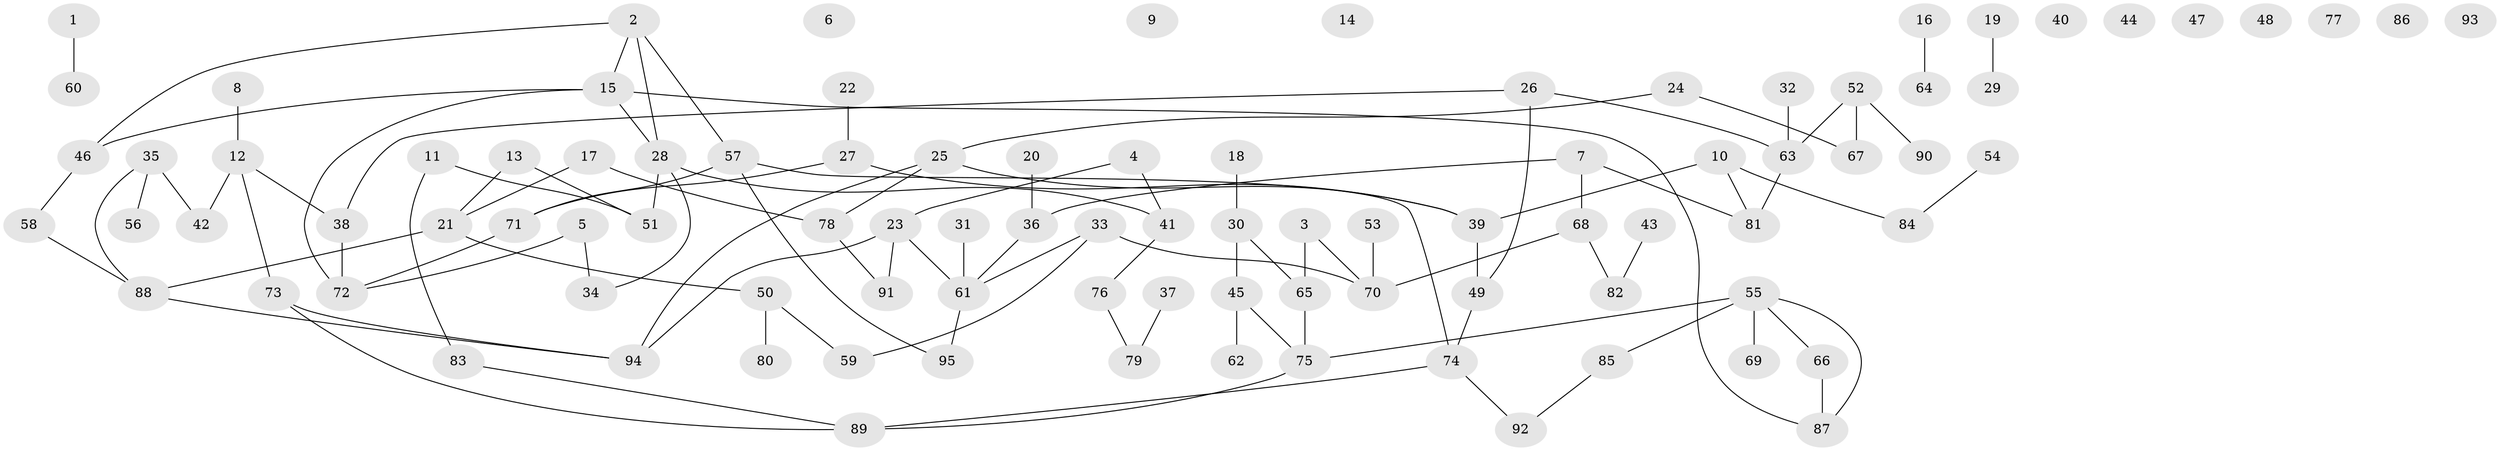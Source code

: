 // coarse degree distribution, {0: 0.30952380952380953, 7: 0.07142857142857142, 5: 0.07142857142857142, 3: 0.11904761904761904, 6: 0.07142857142857142, 2: 0.14285714285714285, 1: 0.16666666666666666, 4: 0.047619047619047616}
// Generated by graph-tools (version 1.1) at 2025/16/03/04/25 18:16:42]
// undirected, 95 vertices, 107 edges
graph export_dot {
graph [start="1"]
  node [color=gray90,style=filled];
  1;
  2;
  3;
  4;
  5;
  6;
  7;
  8;
  9;
  10;
  11;
  12;
  13;
  14;
  15;
  16;
  17;
  18;
  19;
  20;
  21;
  22;
  23;
  24;
  25;
  26;
  27;
  28;
  29;
  30;
  31;
  32;
  33;
  34;
  35;
  36;
  37;
  38;
  39;
  40;
  41;
  42;
  43;
  44;
  45;
  46;
  47;
  48;
  49;
  50;
  51;
  52;
  53;
  54;
  55;
  56;
  57;
  58;
  59;
  60;
  61;
  62;
  63;
  64;
  65;
  66;
  67;
  68;
  69;
  70;
  71;
  72;
  73;
  74;
  75;
  76;
  77;
  78;
  79;
  80;
  81;
  82;
  83;
  84;
  85;
  86;
  87;
  88;
  89;
  90;
  91;
  92;
  93;
  94;
  95;
  1 -- 60;
  2 -- 15;
  2 -- 28;
  2 -- 46;
  2 -- 57;
  3 -- 65;
  3 -- 70;
  4 -- 23;
  4 -- 41;
  5 -- 34;
  5 -- 72;
  7 -- 36;
  7 -- 68;
  7 -- 81;
  8 -- 12;
  10 -- 39;
  10 -- 81;
  10 -- 84;
  11 -- 51;
  11 -- 83;
  12 -- 38;
  12 -- 42;
  12 -- 73;
  13 -- 21;
  13 -- 51;
  15 -- 28;
  15 -- 46;
  15 -- 72;
  15 -- 87;
  16 -- 64;
  17 -- 21;
  17 -- 78;
  18 -- 30;
  19 -- 29;
  20 -- 36;
  21 -- 50;
  21 -- 88;
  22 -- 27;
  23 -- 61;
  23 -- 91;
  23 -- 94;
  24 -- 25;
  24 -- 67;
  25 -- 39;
  25 -- 78;
  25 -- 94;
  26 -- 38;
  26 -- 49;
  26 -- 63;
  27 -- 39;
  27 -- 71;
  28 -- 34;
  28 -- 41;
  28 -- 51;
  30 -- 45;
  30 -- 65;
  31 -- 61;
  32 -- 63;
  33 -- 59;
  33 -- 61;
  33 -- 70;
  35 -- 42;
  35 -- 56;
  35 -- 88;
  36 -- 61;
  37 -- 79;
  38 -- 72;
  39 -- 49;
  41 -- 76;
  43 -- 82;
  45 -- 62;
  45 -- 75;
  46 -- 58;
  49 -- 74;
  50 -- 59;
  50 -- 80;
  52 -- 63;
  52 -- 67;
  52 -- 90;
  53 -- 70;
  54 -- 84;
  55 -- 66;
  55 -- 69;
  55 -- 75;
  55 -- 85;
  55 -- 87;
  57 -- 71;
  57 -- 74;
  57 -- 95;
  58 -- 88;
  61 -- 95;
  63 -- 81;
  65 -- 75;
  66 -- 87;
  68 -- 70;
  68 -- 82;
  71 -- 72;
  73 -- 89;
  73 -- 94;
  74 -- 89;
  74 -- 92;
  75 -- 89;
  76 -- 79;
  78 -- 91;
  83 -- 89;
  85 -- 92;
  88 -- 94;
}

